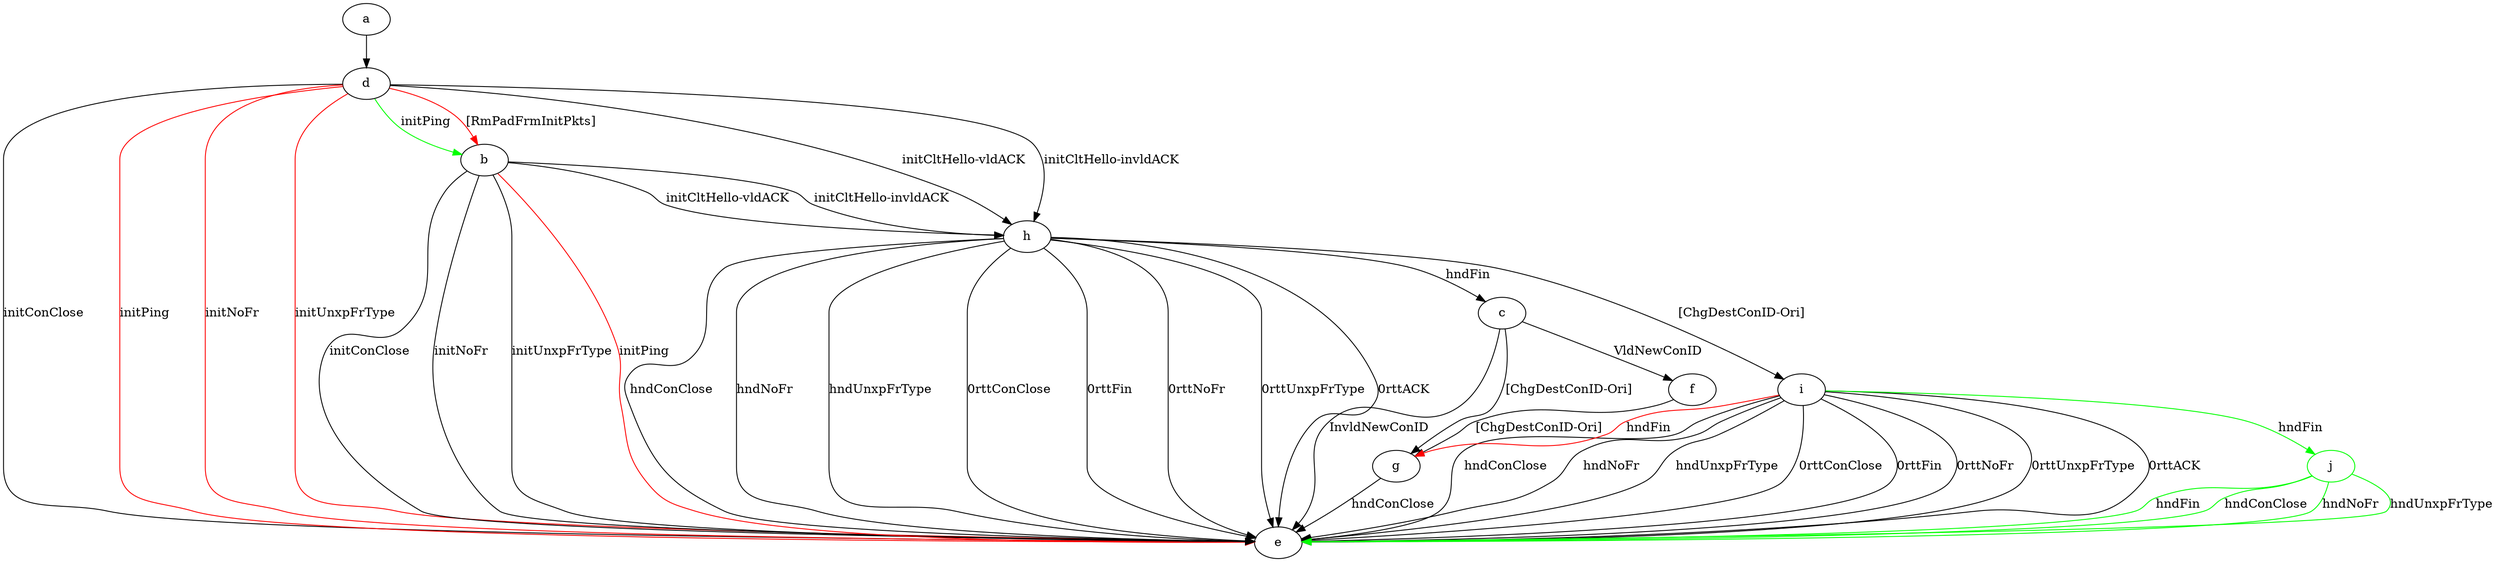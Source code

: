 digraph "" {
	a -> d	[key=0];
	b -> e	[key=0,
		label="initConClose "];
	b -> e	[key=1,
		label="initNoFr "];
	b -> e	[key=2,
		label="initUnxpFrType "];
	b -> e	[key=3,
		color=red,
		label="initPing "];
	b -> h	[key=0,
		label="initCltHello-vldACK "];
	b -> h	[key=1,
		label="initCltHello-invldACK "];
	c -> e	[key=0,
		label="InvldNewConID "];
	c -> f	[key=0,
		label="VldNewConID "];
	c -> g	[key=0,
		label="[ChgDestConID-Ori] "];
	d -> b	[key=0,
		color=green,
		label="initPing "];
	d -> b	[key=1,
		color=red,
		label="[RmPadFrmInitPkts] "];
	d -> e	[key=0,
		label="initConClose "];
	d -> e	[key=1,
		color=red,
		label="initPing "];
	d -> e	[key=2,
		color=red,
		label="initNoFr "];
	d -> e	[key=3,
		color=red,
		label="initUnxpFrType "];
	d -> h	[key=0,
		label="initCltHello-vldACK "];
	d -> h	[key=1,
		label="initCltHello-invldACK "];
	f -> g	[key=0,
		label="[ChgDestConID-Ori] "];
	g -> e	[key=0,
		label="hndConClose "];
	h -> c	[key=0,
		label="hndFin "];
	h -> e	[key=0,
		label="hndConClose "];
	h -> e	[key=1,
		label="hndNoFr "];
	h -> e	[key=2,
		label="hndUnxpFrType "];
	h -> e	[key=3,
		label="0rttConClose "];
	h -> e	[key=4,
		label="0rttFin "];
	h -> e	[key=5,
		label="0rttNoFr "];
	h -> e	[key=6,
		label="0rttUnxpFrType "];
	h -> e	[key=7,
		label="0rttACK "];
	h -> i	[key=0,
		label="[ChgDestConID-Ori] "];
	i -> e	[key=0,
		label="hndConClose "];
	i -> e	[key=1,
		label="hndNoFr "];
	i -> e	[key=2,
		label="hndUnxpFrType "];
	i -> e	[key=3,
		label="0rttConClose "];
	i -> e	[key=4,
		label="0rttFin "];
	i -> e	[key=5,
		label="0rttNoFr "];
	i -> e	[key=6,
		label="0rttUnxpFrType "];
	i -> e	[key=7,
		label="0rttACK "];
	i -> g	[key=0,
		color=red,
		label="hndFin "];
	j	[color=green];
	i -> j	[key=0,
		color=green,
		label="hndFin "];
	j -> e	[key=0,
		color=green,
		label="hndFin "];
	j -> e	[key=1,
		color=green,
		label="hndConClose "];
	j -> e	[key=2,
		color=green,
		label="hndNoFr "];
	j -> e	[key=3,
		color=green,
		label="hndUnxpFrType "];
}
